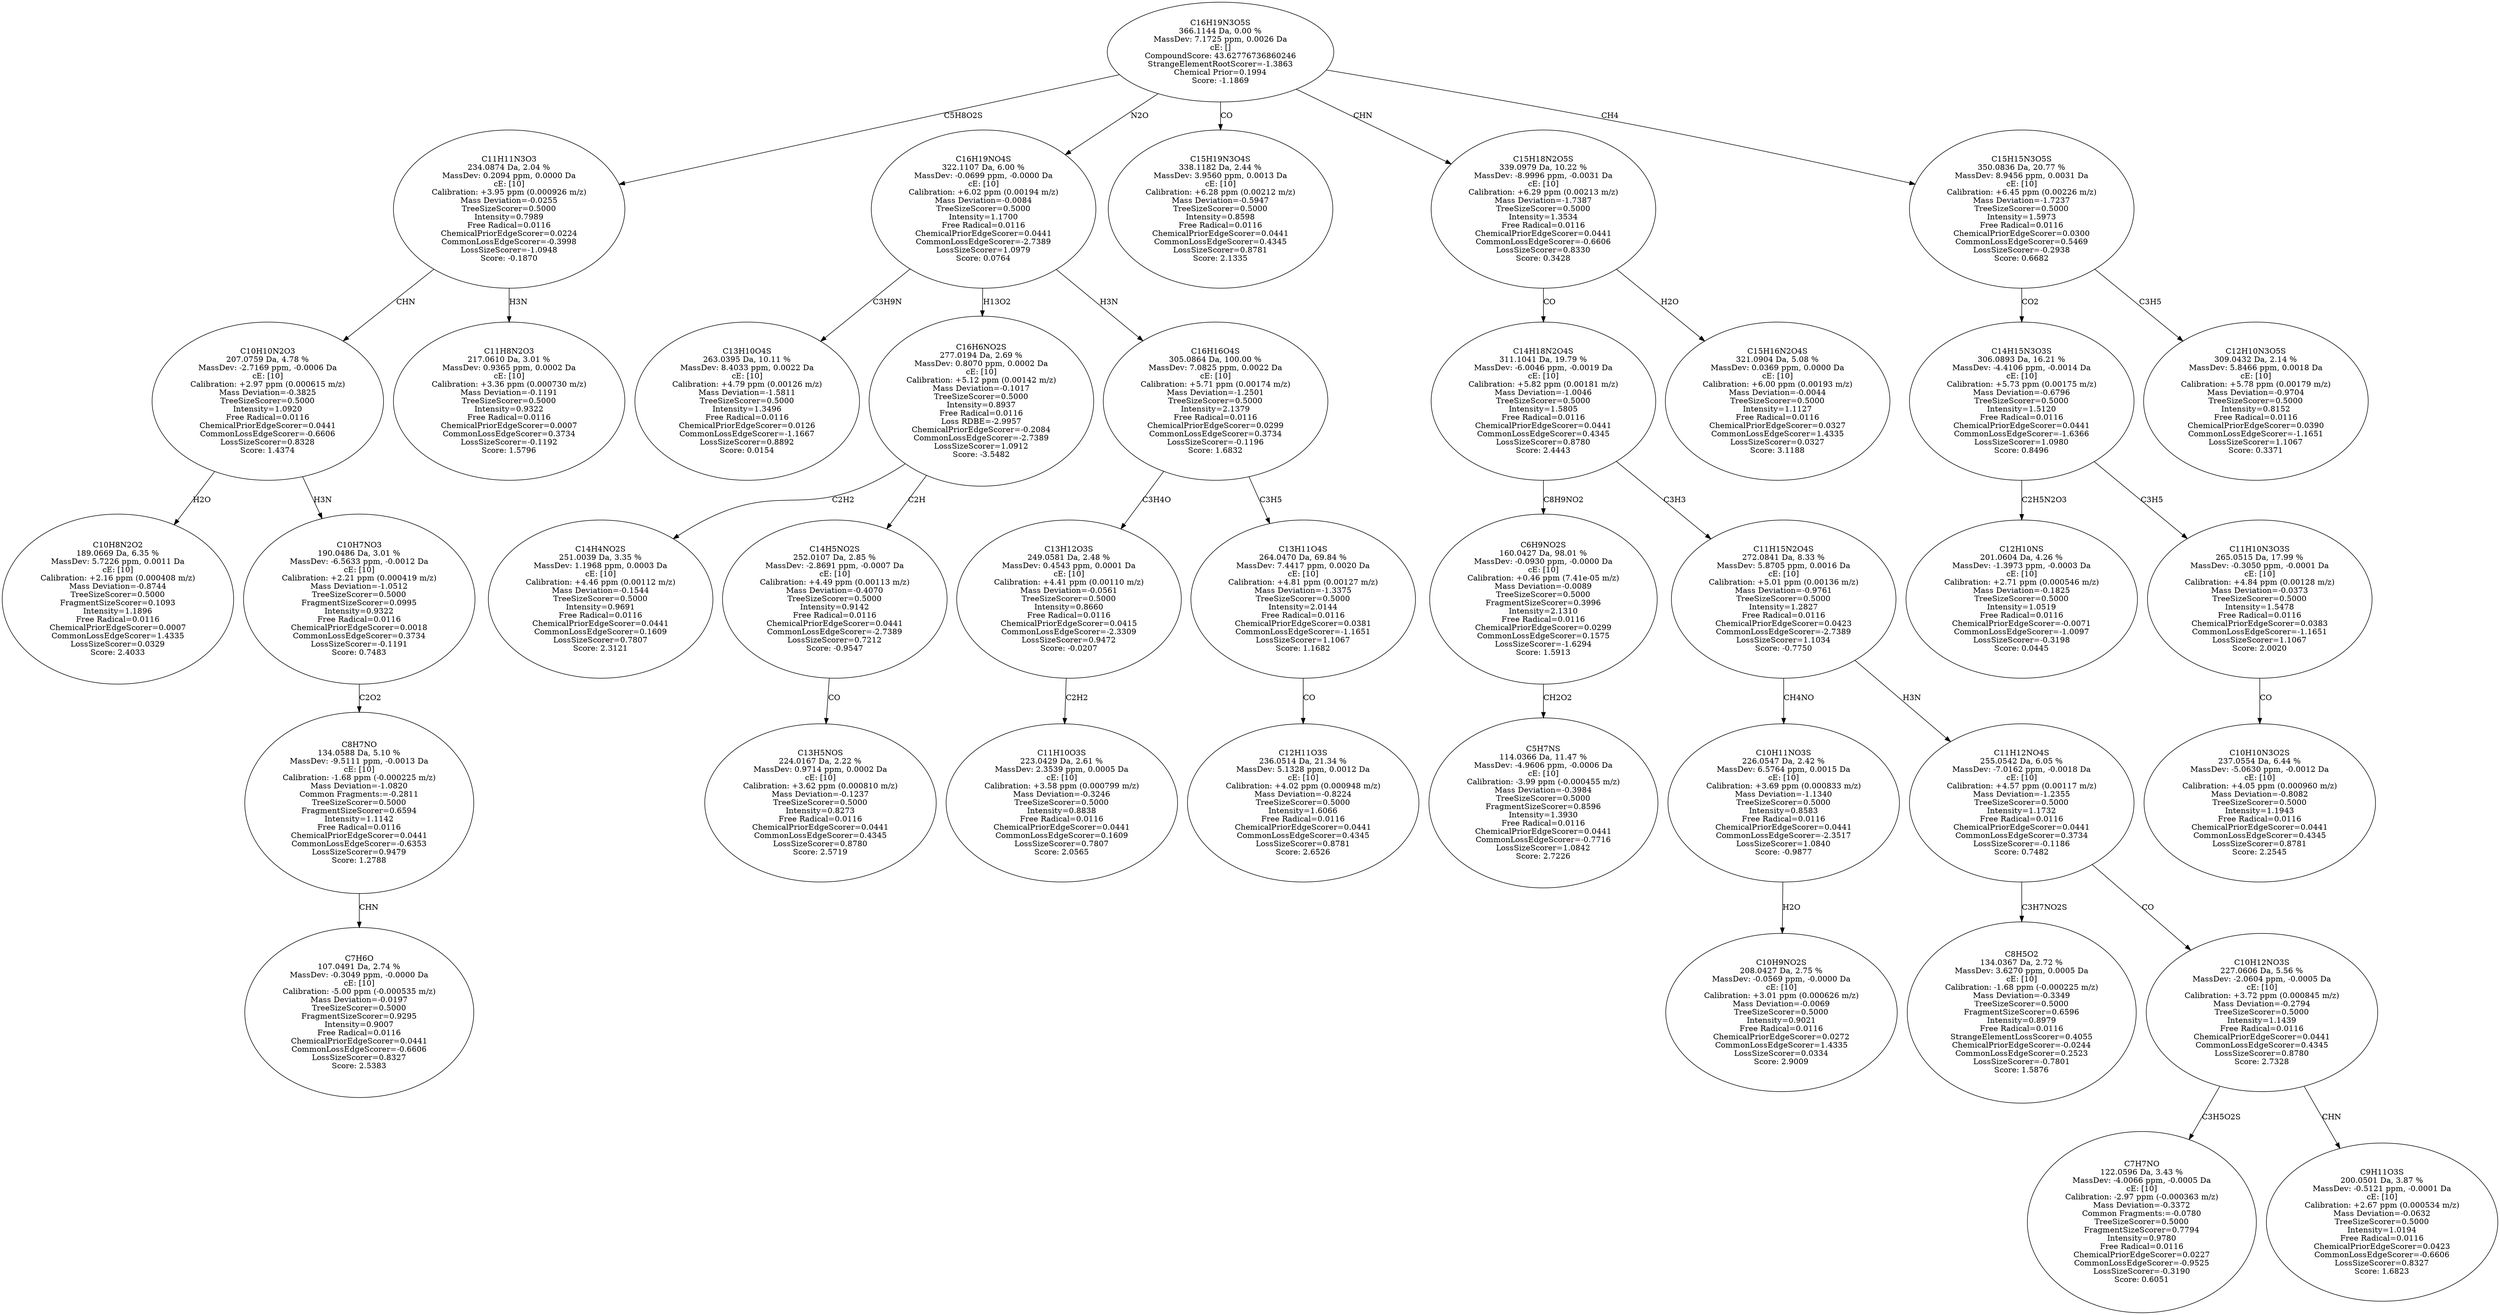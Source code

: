 strict digraph {
v1 [label="C10H8N2O2\n189.0669 Da, 6.35 %\nMassDev: 5.7226 ppm, 0.0011 Da\ncE: [10]\nCalibration: +2.16 ppm (0.000408 m/z)\nMass Deviation=-0.8744\nTreeSizeScorer=0.5000\nFragmentSizeScorer=0.1093\nIntensity=1.1896\nFree Radical=0.0116\nChemicalPriorEdgeScorer=0.0007\nCommonLossEdgeScorer=1.4335\nLossSizeScorer=0.0329\nScore: 2.4033"];
v2 [label="C7H6O\n107.0491 Da, 2.74 %\nMassDev: -0.3049 ppm, -0.0000 Da\ncE: [10]\nCalibration: -5.00 ppm (-0.000535 m/z)\nMass Deviation=-0.0197\nTreeSizeScorer=0.5000\nFragmentSizeScorer=0.9295\nIntensity=0.9007\nFree Radical=0.0116\nChemicalPriorEdgeScorer=0.0441\nCommonLossEdgeScorer=-0.6606\nLossSizeScorer=0.8327\nScore: 2.5383"];
v3 [label="C8H7NO\n134.0588 Da, 5.10 %\nMassDev: -9.5111 ppm, -0.0013 Da\ncE: [10]\nCalibration: -1.68 ppm (-0.000225 m/z)\nMass Deviation=-1.0820\nCommon Fragments:=-0.2811\nTreeSizeScorer=0.5000\nFragmentSizeScorer=0.6594\nIntensity=1.1142\nFree Radical=0.0116\nChemicalPriorEdgeScorer=0.0441\nCommonLossEdgeScorer=-0.6353\nLossSizeScorer=0.9479\nScore: 1.2788"];
v4 [label="C10H7NO3\n190.0486 Da, 3.01 %\nMassDev: -6.5633 ppm, -0.0012 Da\ncE: [10]\nCalibration: +2.21 ppm (0.000419 m/z)\nMass Deviation=-1.0512\nTreeSizeScorer=0.5000\nFragmentSizeScorer=0.0995\nIntensity=0.9322\nFree Radical=0.0116\nChemicalPriorEdgeScorer=0.0018\nCommonLossEdgeScorer=0.3734\nLossSizeScorer=-0.1191\nScore: 0.7483"];
v5 [label="C10H10N2O3\n207.0759 Da, 4.78 %\nMassDev: -2.7169 ppm, -0.0006 Da\ncE: [10]\nCalibration: +2.97 ppm (0.000615 m/z)\nMass Deviation=-0.3825\nTreeSizeScorer=0.5000\nIntensity=1.0920\nFree Radical=0.0116\nChemicalPriorEdgeScorer=0.0441\nCommonLossEdgeScorer=-0.6606\nLossSizeScorer=0.8328\nScore: 1.4374"];
v6 [label="C11H8N2O3\n217.0610 Da, 3.01 %\nMassDev: 0.9365 ppm, 0.0002 Da\ncE: [10]\nCalibration: +3.36 ppm (0.000730 m/z)\nMass Deviation=-0.1191\nTreeSizeScorer=0.5000\nIntensity=0.9322\nFree Radical=0.0116\nChemicalPriorEdgeScorer=0.0007\nCommonLossEdgeScorer=0.3734\nLossSizeScorer=-0.1192\nScore: 1.5796"];
v7 [label="C11H11N3O3\n234.0874 Da, 2.04 %\nMassDev: 0.2094 ppm, 0.0000 Da\ncE: [10]\nCalibration: +3.95 ppm (0.000926 m/z)\nMass Deviation=-0.0255\nTreeSizeScorer=0.5000\nIntensity=0.7989\nFree Radical=0.0116\nChemicalPriorEdgeScorer=0.0224\nCommonLossEdgeScorer=-0.3998\nLossSizeScorer=-1.0948\nScore: -0.1870"];
v8 [label="C13H10O4S\n263.0395 Da, 10.11 %\nMassDev: 8.4033 ppm, 0.0022 Da\ncE: [10]\nCalibration: +4.79 ppm (0.00126 m/z)\nMass Deviation=-1.5811\nTreeSizeScorer=0.5000\nIntensity=1.3496\nFree Radical=0.0116\nChemicalPriorEdgeScorer=0.0126\nCommonLossEdgeScorer=-1.1667\nLossSizeScorer=0.8892\nScore: 0.0154"];
v9 [label="C14H4NO2S\n251.0039 Da, 3.35 %\nMassDev: 1.1968 ppm, 0.0003 Da\ncE: [10]\nCalibration: +4.46 ppm (0.00112 m/z)\nMass Deviation=-0.1544\nTreeSizeScorer=0.5000\nIntensity=0.9691\nFree Radical=0.0116\nChemicalPriorEdgeScorer=0.0441\nCommonLossEdgeScorer=0.1609\nLossSizeScorer=0.7807\nScore: 2.3121"];
v10 [label="C13H5NOS\n224.0167 Da, 2.22 %\nMassDev: 0.9714 ppm, 0.0002 Da\ncE: [10]\nCalibration: +3.62 ppm (0.000810 m/z)\nMass Deviation=-0.1237\nTreeSizeScorer=0.5000\nIntensity=0.8273\nFree Radical=0.0116\nChemicalPriorEdgeScorer=0.0441\nCommonLossEdgeScorer=0.4345\nLossSizeScorer=0.8780\nScore: 2.5719"];
v11 [label="C14H5NO2S\n252.0107 Da, 2.85 %\nMassDev: -2.8691 ppm, -0.0007 Da\ncE: [10]\nCalibration: +4.49 ppm (0.00113 m/z)\nMass Deviation=-0.4070\nTreeSizeScorer=0.5000\nIntensity=0.9142\nFree Radical=0.0116\nChemicalPriorEdgeScorer=0.0441\nCommonLossEdgeScorer=-2.7389\nLossSizeScorer=0.7212\nScore: -0.9547"];
v12 [label="C16H6NO2S\n277.0194 Da, 2.69 %\nMassDev: 0.8070 ppm, 0.0002 Da\ncE: [10]\nCalibration: +5.12 ppm (0.00142 m/z)\nMass Deviation=-0.1017\nTreeSizeScorer=0.5000\nIntensity=0.8937\nFree Radical=0.0116\nLoss RDBE=-2.9957\nChemicalPriorEdgeScorer=-0.2084\nCommonLossEdgeScorer=-2.7389\nLossSizeScorer=1.0912\nScore: -3.5482"];
v13 [label="C11H10O3S\n223.0429 Da, 2.61 %\nMassDev: 2.3539 ppm, 0.0005 Da\ncE: [10]\nCalibration: +3.58 ppm (0.000799 m/z)\nMass Deviation=-0.3246\nTreeSizeScorer=0.5000\nIntensity=0.8838\nFree Radical=0.0116\nChemicalPriorEdgeScorer=0.0441\nCommonLossEdgeScorer=0.1609\nLossSizeScorer=0.7807\nScore: 2.0565"];
v14 [label="C13H12O3S\n249.0581 Da, 2.48 %\nMassDev: 0.4543 ppm, 0.0001 Da\ncE: [10]\nCalibration: +4.41 ppm (0.00110 m/z)\nMass Deviation=-0.0561\nTreeSizeScorer=0.5000\nIntensity=0.8660\nFree Radical=0.0116\nChemicalPriorEdgeScorer=0.0415\nCommonLossEdgeScorer=-2.3309\nLossSizeScorer=0.9472\nScore: -0.0207"];
v15 [label="C12H11O3S\n236.0514 Da, 21.34 %\nMassDev: 5.1328 ppm, 0.0012 Da\ncE: [10]\nCalibration: +4.02 ppm (0.000948 m/z)\nMass Deviation=-0.8224\nTreeSizeScorer=0.5000\nIntensity=1.6066\nFree Radical=0.0116\nChemicalPriorEdgeScorer=0.0441\nCommonLossEdgeScorer=0.4345\nLossSizeScorer=0.8781\nScore: 2.6526"];
v16 [label="C13H11O4S\n264.0470 Da, 69.84 %\nMassDev: 7.4417 ppm, 0.0020 Da\ncE: [10]\nCalibration: +4.81 ppm (0.00127 m/z)\nMass Deviation=-1.3375\nTreeSizeScorer=0.5000\nIntensity=2.0144\nFree Radical=0.0116\nChemicalPriorEdgeScorer=0.0381\nCommonLossEdgeScorer=-1.1651\nLossSizeScorer=1.1067\nScore: 1.1682"];
v17 [label="C16H16O4S\n305.0864 Da, 100.00 %\nMassDev: 7.0825 ppm, 0.0022 Da\ncE: [10]\nCalibration: +5.71 ppm (0.00174 m/z)\nMass Deviation=-1.2501\nTreeSizeScorer=0.5000\nIntensity=2.1379\nFree Radical=0.0116\nChemicalPriorEdgeScorer=0.0299\nCommonLossEdgeScorer=0.3734\nLossSizeScorer=-0.1196\nScore: 1.6832"];
v18 [label="C16H19NO4S\n322.1107 Da, 6.00 %\nMassDev: -0.0699 ppm, -0.0000 Da\ncE: [10]\nCalibration: +6.02 ppm (0.00194 m/z)\nMass Deviation=-0.0084\nTreeSizeScorer=0.5000\nIntensity=1.1700\nFree Radical=0.0116\nChemicalPriorEdgeScorer=0.0441\nCommonLossEdgeScorer=-2.7389\nLossSizeScorer=1.0979\nScore: 0.0764"];
v19 [label="C15H19N3O4S\n338.1182 Da, 2.44 %\nMassDev: 3.9560 ppm, 0.0013 Da\ncE: [10]\nCalibration: +6.28 ppm (0.00212 m/z)\nMass Deviation=-0.5947\nTreeSizeScorer=0.5000\nIntensity=0.8598\nFree Radical=0.0116\nChemicalPriorEdgeScorer=0.0441\nCommonLossEdgeScorer=0.4345\nLossSizeScorer=0.8781\nScore: 2.1335"];
v20 [label="C5H7NS\n114.0366 Da, 11.47 %\nMassDev: -4.9606 ppm, -0.0006 Da\ncE: [10]\nCalibration: -3.99 ppm (-0.000455 m/z)\nMass Deviation=-0.3984\nTreeSizeScorer=0.5000\nFragmentSizeScorer=0.8596\nIntensity=1.3930\nFree Radical=0.0116\nChemicalPriorEdgeScorer=0.0441\nCommonLossEdgeScorer=-0.7716\nLossSizeScorer=1.0842\nScore: 2.7226"];
v21 [label="C6H9NO2S\n160.0427 Da, 98.01 %\nMassDev: -0.0930 ppm, -0.0000 Da\ncE: [10]\nCalibration: +0.46 ppm (7.41e-05 m/z)\nMass Deviation=-0.0089\nTreeSizeScorer=0.5000\nFragmentSizeScorer=0.3996\nIntensity=2.1310\nFree Radical=0.0116\nChemicalPriorEdgeScorer=0.0299\nCommonLossEdgeScorer=0.1575\nLossSizeScorer=-1.6294\nScore: 1.5913"];
v22 [label="C10H9NO2S\n208.0427 Da, 2.75 %\nMassDev: -0.0569 ppm, -0.0000 Da\ncE: [10]\nCalibration: +3.01 ppm (0.000626 m/z)\nMass Deviation=-0.0069\nTreeSizeScorer=0.5000\nIntensity=0.9021\nFree Radical=0.0116\nChemicalPriorEdgeScorer=0.0272\nCommonLossEdgeScorer=1.4335\nLossSizeScorer=0.0334\nScore: 2.9009"];
v23 [label="C10H11NO3S\n226.0547 Da, 2.42 %\nMassDev: 6.5764 ppm, 0.0015 Da\ncE: [10]\nCalibration: +3.69 ppm (0.000833 m/z)\nMass Deviation=-1.1340\nTreeSizeScorer=0.5000\nIntensity=0.8583\nFree Radical=0.0116\nChemicalPriorEdgeScorer=0.0441\nCommonLossEdgeScorer=-2.3517\nLossSizeScorer=1.0840\nScore: -0.9877"];
v24 [label="C8H5O2\n134.0367 Da, 2.72 %\nMassDev: 3.6270 ppm, 0.0005 Da\ncE: [10]\nCalibration: -1.68 ppm (-0.000225 m/z)\nMass Deviation=-0.3349\nTreeSizeScorer=0.5000\nFragmentSizeScorer=0.6596\nIntensity=0.8979\nFree Radical=0.0116\nStrangeElementLossScorer=0.4055\nChemicalPriorEdgeScorer=-0.0244\nCommonLossEdgeScorer=0.2523\nLossSizeScorer=-0.7801\nScore: 1.5876"];
v25 [label="C7H7NO\n122.0596 Da, 3.43 %\nMassDev: -4.0066 ppm, -0.0005 Da\ncE: [10]\nCalibration: -2.97 ppm (-0.000363 m/z)\nMass Deviation=-0.3372\nCommon Fragments:=-0.0780\nTreeSizeScorer=0.5000\nFragmentSizeScorer=0.7794\nIntensity=0.9780\nFree Radical=0.0116\nChemicalPriorEdgeScorer=0.0227\nCommonLossEdgeScorer=-0.9525\nLossSizeScorer=-0.3190\nScore: 0.6051"];
v26 [label="C9H11O3S\n200.0501 Da, 3.87 %\nMassDev: -0.5121 ppm, -0.0001 Da\ncE: [10]\nCalibration: +2.67 ppm (0.000534 m/z)\nMass Deviation=-0.0632\nTreeSizeScorer=0.5000\nIntensity=1.0194\nFree Radical=0.0116\nChemicalPriorEdgeScorer=0.0423\nCommonLossEdgeScorer=-0.6606\nLossSizeScorer=0.8327\nScore: 1.6823"];
v27 [label="C10H12NO3S\n227.0606 Da, 5.56 %\nMassDev: -2.0604 ppm, -0.0005 Da\ncE: [10]\nCalibration: +3.72 ppm (0.000845 m/z)\nMass Deviation=-0.2794\nTreeSizeScorer=0.5000\nIntensity=1.1439\nFree Radical=0.0116\nChemicalPriorEdgeScorer=0.0441\nCommonLossEdgeScorer=0.4345\nLossSizeScorer=0.8780\nScore: 2.7328"];
v28 [label="C11H12NO4S\n255.0542 Da, 6.05 %\nMassDev: -7.0162 ppm, -0.0018 Da\ncE: [10]\nCalibration: +4.57 ppm (0.00117 m/z)\nMass Deviation=-1.2355\nTreeSizeScorer=0.5000\nIntensity=1.1732\nFree Radical=0.0116\nChemicalPriorEdgeScorer=0.0441\nCommonLossEdgeScorer=0.3734\nLossSizeScorer=-0.1186\nScore: 0.7482"];
v29 [label="C11H15N2O4S\n272.0841 Da, 8.33 %\nMassDev: 5.8705 ppm, 0.0016 Da\ncE: [10]\nCalibration: +5.01 ppm (0.00136 m/z)\nMass Deviation=-0.9761\nTreeSizeScorer=0.5000\nIntensity=1.2827\nFree Radical=0.0116\nChemicalPriorEdgeScorer=0.0423\nCommonLossEdgeScorer=-2.7389\nLossSizeScorer=1.1034\nScore: -0.7750"];
v30 [label="C14H18N2O4S\n311.1041 Da, 19.79 %\nMassDev: -6.0046 ppm, -0.0019 Da\ncE: [10]\nCalibration: +5.82 ppm (0.00181 m/z)\nMass Deviation=-1.0046\nTreeSizeScorer=0.5000\nIntensity=1.5805\nFree Radical=0.0116\nChemicalPriorEdgeScorer=0.0441\nCommonLossEdgeScorer=0.4345\nLossSizeScorer=0.8780\nScore: 2.4443"];
v31 [label="C15H16N2O4S\n321.0904 Da, 5.08 %\nMassDev: 0.0369 ppm, 0.0000 Da\ncE: [10]\nCalibration: +6.00 ppm (0.00193 m/z)\nMass Deviation=-0.0044\nTreeSizeScorer=0.5000\nIntensity=1.1127\nFree Radical=0.0116\nChemicalPriorEdgeScorer=0.0327\nCommonLossEdgeScorer=1.4335\nLossSizeScorer=0.0327\nScore: 3.1188"];
v32 [label="C15H18N2O5S\n339.0979 Da, 10.22 %\nMassDev: -8.9996 ppm, -0.0031 Da\ncE: [10]\nCalibration: +6.29 ppm (0.00213 m/z)\nMass Deviation=-1.7387\nTreeSizeScorer=0.5000\nIntensity=1.3534\nFree Radical=0.0116\nChemicalPriorEdgeScorer=0.0441\nCommonLossEdgeScorer=-0.6606\nLossSizeScorer=0.8330\nScore: 0.3428"];
v33 [label="C12H10NS\n201.0604 Da, 4.26 %\nMassDev: -1.3973 ppm, -0.0003 Da\ncE: [10]\nCalibration: +2.71 ppm (0.000546 m/z)\nMass Deviation=-0.1825\nTreeSizeScorer=0.5000\nIntensity=1.0519\nFree Radical=0.0116\nChemicalPriorEdgeScorer=-0.0071\nCommonLossEdgeScorer=-1.0097\nLossSizeScorer=-0.3198\nScore: 0.0445"];
v34 [label="C10H10N3O2S\n237.0554 Da, 6.44 %\nMassDev: -5.0630 ppm, -0.0012 Da\ncE: [10]\nCalibration: +4.05 ppm (0.000960 m/z)\nMass Deviation=-0.8082\nTreeSizeScorer=0.5000\nIntensity=1.1943\nFree Radical=0.0116\nChemicalPriorEdgeScorer=0.0441\nCommonLossEdgeScorer=0.4345\nLossSizeScorer=0.8781\nScore: 2.2545"];
v35 [label="C11H10N3O3S\n265.0515 Da, 17.99 %\nMassDev: -0.3050 ppm, -0.0001 Da\ncE: [10]\nCalibration: +4.84 ppm (0.00128 m/z)\nMass Deviation=-0.0373\nTreeSizeScorer=0.5000\nIntensity=1.5478\nFree Radical=0.0116\nChemicalPriorEdgeScorer=0.0383\nCommonLossEdgeScorer=-1.1651\nLossSizeScorer=1.1067\nScore: 2.0020"];
v36 [label="C14H15N3O3S\n306.0893 Da, 16.21 %\nMassDev: -4.4106 ppm, -0.0014 Da\ncE: [10]\nCalibration: +5.73 ppm (0.00175 m/z)\nMass Deviation=-0.6796\nTreeSizeScorer=0.5000\nIntensity=1.5120\nFree Radical=0.0116\nChemicalPriorEdgeScorer=0.0441\nCommonLossEdgeScorer=-1.6366\nLossSizeScorer=1.0980\nScore: 0.8496"];
v37 [label="C12H10N3O5S\n309.0432 Da, 2.14 %\nMassDev: 5.8466 ppm, 0.0018 Da\ncE: [10]\nCalibration: +5.78 ppm (0.00179 m/z)\nMass Deviation=-0.9704\nTreeSizeScorer=0.5000\nIntensity=0.8152\nFree Radical=0.0116\nChemicalPriorEdgeScorer=0.0390\nCommonLossEdgeScorer=-1.1651\nLossSizeScorer=1.1067\nScore: 0.3371"];
v38 [label="C15H15N3O5S\n350.0836 Da, 20.77 %\nMassDev: 8.9456 ppm, 0.0031 Da\ncE: [10]\nCalibration: +6.45 ppm (0.00226 m/z)\nMass Deviation=-1.7237\nTreeSizeScorer=0.5000\nIntensity=1.5973\nFree Radical=0.0116\nChemicalPriorEdgeScorer=0.0300\nCommonLossEdgeScorer=0.5469\nLossSizeScorer=-0.2938\nScore: 0.6682"];
v39 [label="C16H19N3O5S\n366.1144 Da, 0.00 %\nMassDev: 7.1725 ppm, 0.0026 Da\ncE: []\nCompoundScore: 43.62776736860246\nStrangeElementRootScorer=-1.3863\nChemical Prior=0.1994\nScore: -1.1869"];
v5 -> v1 [label="H2O"];
v3 -> v2 [label="CHN"];
v4 -> v3 [label="C2O2"];
v5 -> v4 [label="H3N"];
v7 -> v5 [label="CHN"];
v7 -> v6 [label="H3N"];
v39 -> v7 [label="C5H8O2S"];
v18 -> v8 [label="C3H9N"];
v12 -> v9 [label="C2H2"];
v11 -> v10 [label="CO"];
v12 -> v11 [label="C2H"];
v18 -> v12 [label="H13O2"];
v14 -> v13 [label="C2H2"];
v17 -> v14 [label="C3H4O"];
v16 -> v15 [label="CO"];
v17 -> v16 [label="C3H5"];
v18 -> v17 [label="H3N"];
v39 -> v18 [label="N2O"];
v39 -> v19 [label="CO"];
v21 -> v20 [label="CH2O2"];
v30 -> v21 [label="C8H9NO2"];
v23 -> v22 [label="H2O"];
v29 -> v23 [label="CH4NO"];
v28 -> v24 [label="C3H7NO2S"];
v27 -> v25 [label="C3H5O2S"];
v27 -> v26 [label="CHN"];
v28 -> v27 [label="CO"];
v29 -> v28 [label="H3N"];
v30 -> v29 [label="C3H3"];
v32 -> v30 [label="CO"];
v32 -> v31 [label="H2O"];
v39 -> v32 [label="CHN"];
v36 -> v33 [label="C2H5N2O3"];
v35 -> v34 [label="CO"];
v36 -> v35 [label="C3H5"];
v38 -> v36 [label="CO2"];
v38 -> v37 [label="C3H5"];
v39 -> v38 [label="CH4"];
}